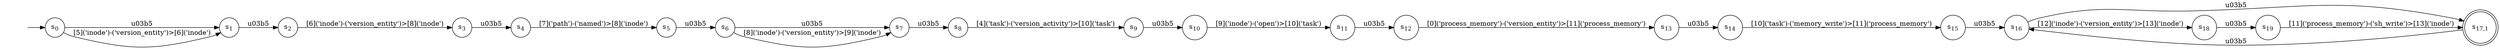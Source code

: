 digraph NFA {
    rankdir = LR;
    I [style = invis];
    I -> S0;
    S0 [label = <s<sub>0</sub>>, shape = circle];
    S1 [label = <s<sub>1</sub>>, shape = circle];
    S2 [label = <s<sub>2</sub>>, shape = circle];
    S3 [label = <s<sub>3</sub>>, shape = circle];
    S4 [label = <s<sub>4</sub>>, shape = circle];
    S5 [label = <s<sub>5</sub>>, shape = circle];
    S6 [label = <s<sub>6</sub>>, shape = circle];
    S7 [label = <s<sub>7</sub>>, shape = circle];
    S8 [label = <s<sub>8</sub>>, shape = circle];
    S9 [label = <s<sub>9</sub>>, shape = circle];
    S10 [label = <s<sub>10</sub>>, shape = circle];
    S11 [label = <s<sub>11</sub>>, shape = circle];
    S12 [label = <s<sub>12</sub>>, shape = circle];
    S13 [label = <s<sub>13</sub>>, shape = circle];
    S14 [label = <s<sub>14</sub>>, shape = circle];
    S15 [label = <s<sub>15</sub>>, shape = circle];
    S16 [label = <s<sub>16</sub>>, shape = circle];
    S17 [label = <s<sub>17,1</sub>>, shape = circle, peripheries = 2];
    S17 -> S16 [label = "\u03b5"];
    S16 -> S17 [label = "\u03b5"];
    S18 [label = <s<sub>18</sub>>, shape = circle];
    S19 [label = <s<sub>19</sub>>, shape = circle];
    S19 -> S17 [label = "[11]('process_memory')-('sh_write')>[13]('inode')"];
    S18 -> S19 [label = "\u03b5"];
    S16 -> S18 [label = "[12]('inode')-('version_entity')>[13]('inode')"];
    S15 -> S16 [label = "\u03b5"];
    S14 -> S15 [label = "[10]('task')-('memory_write')>[11]('process_memory')"];
    S13 -> S14 [label = "\u03b5"];
    S12 -> S13 [label = "[0]('process_memory')-('version_entity')>[11]('process_memory')"];
    S11 -> S12 [label = "\u03b5"];
    S10 -> S11 [label = "[9]('inode')-('open')>[10]('task')"];
    S9 -> S10 [label = "\u03b5"];
    S8 -> S9 [label = "[4]('task')-('version_activity')>[10]('task')"];
    S7 -> S8 [label = "\u03b5"];
    S6 -> S7 [label = "\u03b5"];
    S6 -> S7 [label = "[8]('inode')-('version_entity')>[9]('inode')"];
    S5 -> S6 [label = "\u03b5"];
    S4 -> S5 [label = "[7]('path')-('named')>[8]('inode')"];
    S3 -> S4 [label = "\u03b5"];
    S2 -> S3 [label = "[6]('inode')-('version_entity')>[8]('inode')"];
    S1 -> S2 [label = "\u03b5"];
    S0 -> S1 [label = "\u03b5"];
    S0 -> S1 [label = "[5]('inode')-('version_entity')>[6]('inode')"];
}
